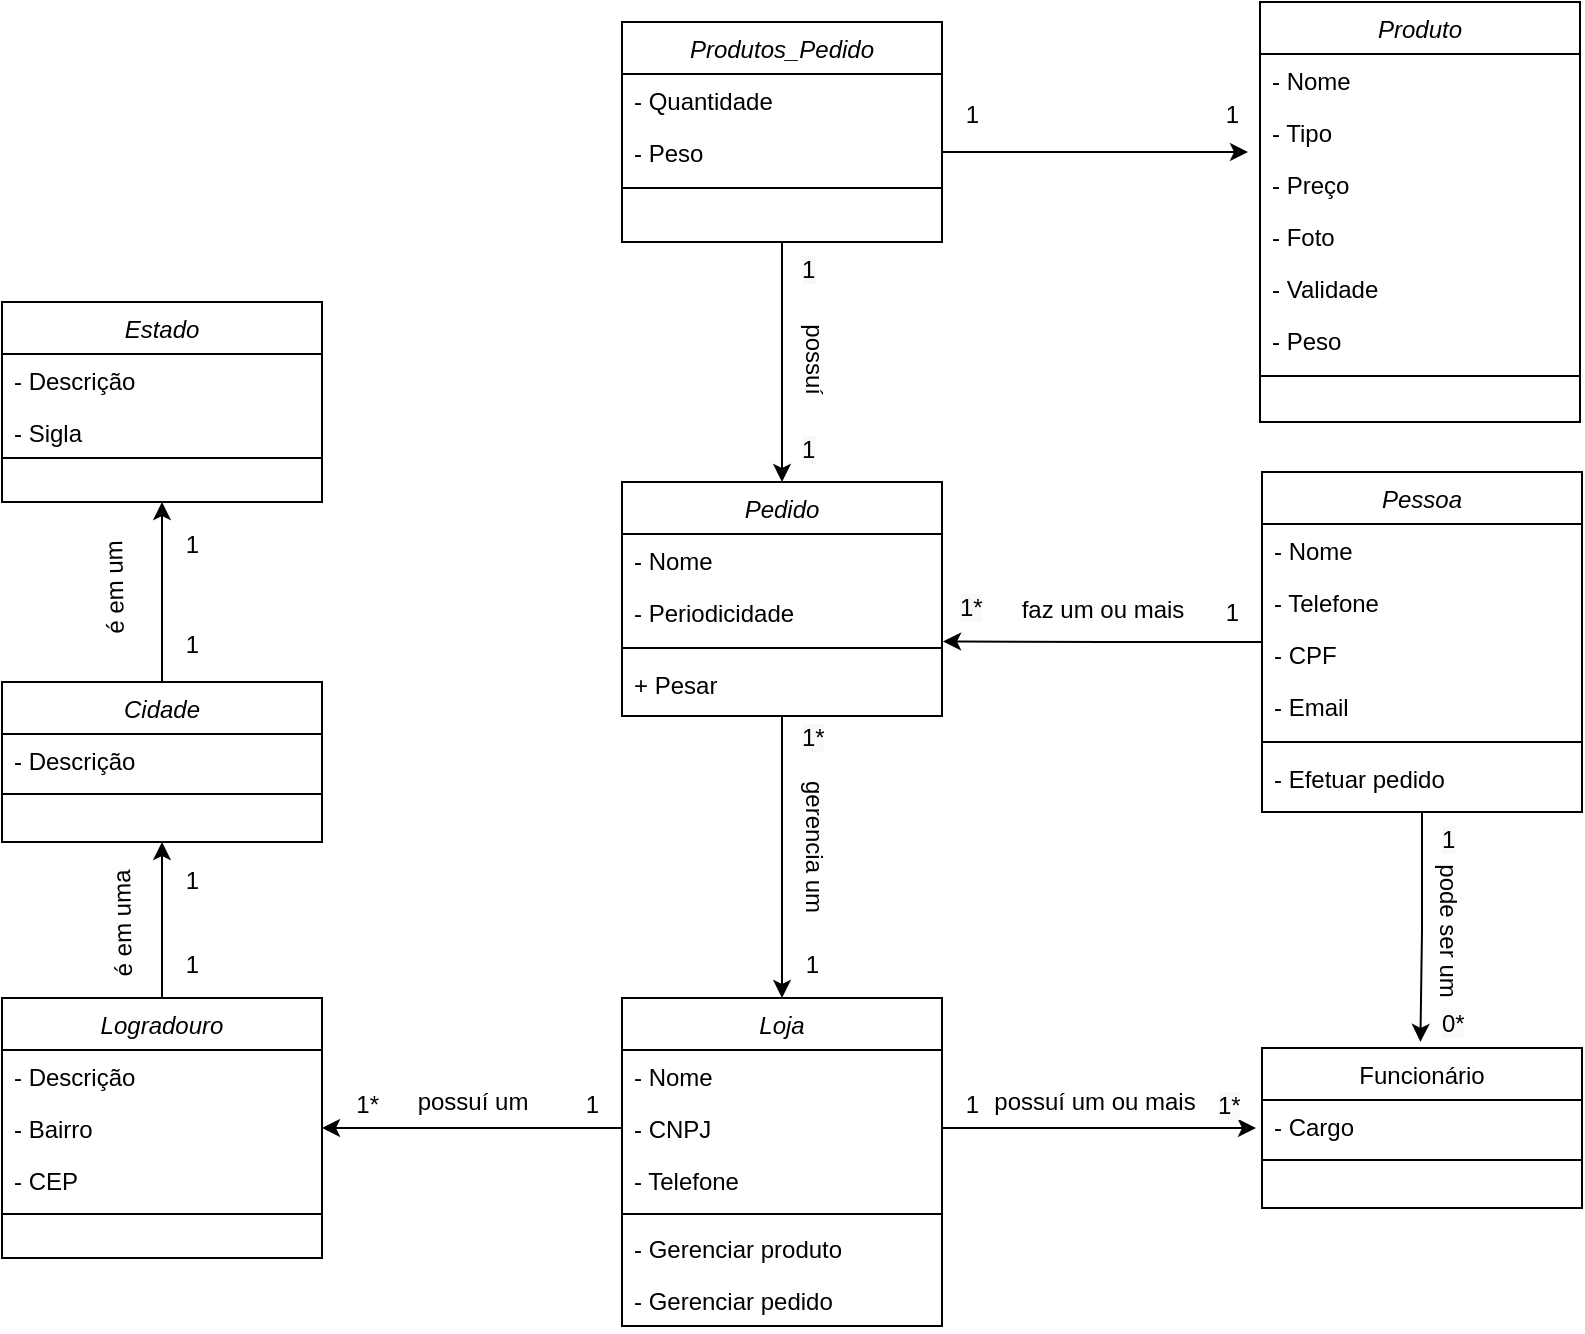 <mxfile version="17.4.6" type="device"><diagram id="C5RBs43oDa-KdzZeNtuy" name="Page-1"><mxGraphModel dx="1422" dy="823" grid="0" gridSize="10" guides="0" tooltips="0" connect="1" arrows="1" fold="1" page="1" pageScale="1" pageWidth="827" pageHeight="1169" math="0" shadow="0"><root><mxCell id="WIyWlLk6GJQsqaUBKTNV-0"/><mxCell id="WIyWlLk6GJQsqaUBKTNV-1" parent="WIyWlLk6GJQsqaUBKTNV-0"/><mxCell id="6DlUL70bfJzfM7TMTN5j-74" style="edgeStyle=orthogonalEdgeStyle;rounded=0;orthogonalLoop=1;jettySize=auto;html=1;entryX=0.495;entryY=-0.038;entryDx=0;entryDy=0;entryPerimeter=0;" edge="1" parent="WIyWlLk6GJQsqaUBKTNV-1" source="zkfFHV4jXpPFQw0GAbJ--0" target="zkfFHV4jXpPFQw0GAbJ--6"><mxGeometry relative="1" as="geometry"/></mxCell><mxCell id="6DlUL70bfJzfM7TMTN5j-107" style="edgeStyle=orthogonalEdgeStyle;rounded=0;orthogonalLoop=1;jettySize=auto;html=1;" edge="1" parent="WIyWlLk6GJQsqaUBKTNV-1" source="zkfFHV4jXpPFQw0GAbJ--0"><mxGeometry relative="1" as="geometry"><mxPoint x="490.529" y="339.724" as="targetPoint"/></mxGeometry></mxCell><mxCell id="zkfFHV4jXpPFQw0GAbJ--0" value="Pessoa" style="swimlane;fontStyle=2;align=center;verticalAlign=top;childLayout=stackLayout;horizontal=1;startSize=26;horizontalStack=0;resizeParent=1;resizeLast=0;collapsible=1;marginBottom=0;rounded=0;shadow=0;strokeWidth=1;" parent="WIyWlLk6GJQsqaUBKTNV-1" vertex="1"><mxGeometry x="650" y="255" width="160" height="170" as="geometry"><mxRectangle x="230" y="140" width="160" height="26" as="alternateBounds"/></mxGeometry></mxCell><mxCell id="zkfFHV4jXpPFQw0GAbJ--1" value="- Nome" style="text;align=left;verticalAlign=top;spacingLeft=4;spacingRight=4;overflow=hidden;rotatable=0;points=[[0,0.5],[1,0.5]];portConstraint=eastwest;" parent="zkfFHV4jXpPFQw0GAbJ--0" vertex="1"><mxGeometry y="26" width="160" height="26" as="geometry"/></mxCell><mxCell id="zkfFHV4jXpPFQw0GAbJ--2" value="- Telefone" style="text;align=left;verticalAlign=top;spacingLeft=4;spacingRight=4;overflow=hidden;rotatable=0;points=[[0,0.5],[1,0.5]];portConstraint=eastwest;rounded=0;shadow=0;html=0;" parent="zkfFHV4jXpPFQw0GAbJ--0" vertex="1"><mxGeometry y="52" width="160" height="26" as="geometry"/></mxCell><mxCell id="zkfFHV4jXpPFQw0GAbJ--3" value="- CPF" style="text;align=left;verticalAlign=top;spacingLeft=4;spacingRight=4;overflow=hidden;rotatable=0;points=[[0,0.5],[1,0.5]];portConstraint=eastwest;rounded=0;shadow=0;html=0;" parent="zkfFHV4jXpPFQw0GAbJ--0" vertex="1"><mxGeometry y="78" width="160" height="26" as="geometry"/></mxCell><mxCell id="6DlUL70bfJzfM7TMTN5j-56" value="- Email" style="text;align=left;verticalAlign=top;spacingLeft=4;spacingRight=4;overflow=hidden;rotatable=0;points=[[0,0.5],[1,0.5]];portConstraint=eastwest;rounded=0;shadow=0;html=0;" vertex="1" parent="zkfFHV4jXpPFQw0GAbJ--0"><mxGeometry y="104" width="160" height="26" as="geometry"/></mxCell><mxCell id="zkfFHV4jXpPFQw0GAbJ--4" value="" style="line;html=1;strokeWidth=1;align=left;verticalAlign=middle;spacingTop=-1;spacingLeft=3;spacingRight=3;rotatable=0;labelPosition=right;points=[];portConstraint=eastwest;" parent="zkfFHV4jXpPFQw0GAbJ--0" vertex="1"><mxGeometry y="130" width="160" height="10" as="geometry"/></mxCell><mxCell id="6DlUL70bfJzfM7TMTN5j-122" value="- Efetuar pedido" style="text;align=left;verticalAlign=top;spacingLeft=4;spacingRight=4;overflow=hidden;rotatable=0;points=[[0,0.5],[1,0.5]];portConstraint=eastwest;rounded=0;shadow=0;html=0;" vertex="1" parent="zkfFHV4jXpPFQw0GAbJ--0"><mxGeometry y="140" width="160" height="30" as="geometry"/></mxCell><mxCell id="zkfFHV4jXpPFQw0GAbJ--6" value="Funcionário" style="swimlane;fontStyle=0;align=center;verticalAlign=top;childLayout=stackLayout;horizontal=1;startSize=26;horizontalStack=0;resizeParent=1;resizeLast=0;collapsible=1;marginBottom=0;rounded=0;shadow=0;strokeWidth=1;" parent="WIyWlLk6GJQsqaUBKTNV-1" vertex="1"><mxGeometry x="650" y="543" width="160" height="80" as="geometry"><mxRectangle x="130" y="380" width="160" height="26" as="alternateBounds"/></mxGeometry></mxCell><mxCell id="zkfFHV4jXpPFQw0GAbJ--7" value="- Cargo" style="text;align=left;verticalAlign=top;spacingLeft=4;spacingRight=4;overflow=hidden;rotatable=0;points=[[0,0.5],[1,0.5]];portConstraint=eastwest;" parent="zkfFHV4jXpPFQw0GAbJ--6" vertex="1"><mxGeometry y="26" width="160" height="26" as="geometry"/></mxCell><mxCell id="zkfFHV4jXpPFQw0GAbJ--9" value="" style="line;html=1;strokeWidth=1;align=left;verticalAlign=middle;spacingTop=-1;spacingLeft=3;spacingRight=3;rotatable=0;labelPosition=right;points=[];portConstraint=eastwest;" parent="zkfFHV4jXpPFQw0GAbJ--6" vertex="1"><mxGeometry y="52" width="160" height="8" as="geometry"/></mxCell><mxCell id="6DlUL70bfJzfM7TMTN5j-0" value="Estado" style="swimlane;fontStyle=2;align=center;verticalAlign=top;childLayout=stackLayout;horizontal=1;startSize=26;horizontalStack=0;resizeParent=1;resizeLast=0;collapsible=1;marginBottom=0;rounded=0;shadow=0;strokeWidth=1;" vertex="1" parent="WIyWlLk6GJQsqaUBKTNV-1"><mxGeometry x="20" y="170" width="160" height="100" as="geometry"><mxRectangle x="230" y="140" width="160" height="26" as="alternateBounds"/></mxGeometry></mxCell><mxCell id="6DlUL70bfJzfM7TMTN5j-2" value="- Descrição" style="text;align=left;verticalAlign=top;spacingLeft=4;spacingRight=4;overflow=hidden;rotatable=0;points=[[0,0.5],[1,0.5]];portConstraint=eastwest;rounded=0;shadow=0;html=0;" vertex="1" parent="6DlUL70bfJzfM7TMTN5j-0"><mxGeometry y="26" width="160" height="26" as="geometry"/></mxCell><mxCell id="6DlUL70bfJzfM7TMTN5j-3" value="- Sigla" style="text;align=left;verticalAlign=top;spacingLeft=4;spacingRight=4;overflow=hidden;rotatable=0;points=[[0,0.5],[1,0.5]];portConstraint=eastwest;rounded=0;shadow=0;html=0;" vertex="1" parent="6DlUL70bfJzfM7TMTN5j-0"><mxGeometry y="52" width="160" height="18" as="geometry"/></mxCell><mxCell id="6DlUL70bfJzfM7TMTN5j-4" value="" style="line;html=1;strokeWidth=1;align=left;verticalAlign=middle;spacingTop=-1;spacingLeft=3;spacingRight=3;rotatable=0;labelPosition=right;points=[];portConstraint=eastwest;" vertex="1" parent="6DlUL70bfJzfM7TMTN5j-0"><mxGeometry y="70" width="160" height="16" as="geometry"/></mxCell><mxCell id="6DlUL70bfJzfM7TMTN5j-30" style="edgeStyle=orthogonalEdgeStyle;rounded=0;orthogonalLoop=1;jettySize=auto;html=1;entryX=0.5;entryY=1;entryDx=0;entryDy=0;" edge="1" parent="WIyWlLk6GJQsqaUBKTNV-1" source="6DlUL70bfJzfM7TMTN5j-6" target="6DlUL70bfJzfM7TMTN5j-0"><mxGeometry relative="1" as="geometry"/></mxCell><mxCell id="6DlUL70bfJzfM7TMTN5j-6" value="Cidade" style="swimlane;fontStyle=2;align=center;verticalAlign=top;childLayout=stackLayout;horizontal=1;startSize=26;horizontalStack=0;resizeParent=1;resizeLast=0;collapsible=1;marginBottom=0;rounded=0;shadow=0;strokeWidth=1;" vertex="1" parent="WIyWlLk6GJQsqaUBKTNV-1"><mxGeometry x="20" y="360" width="160" height="80" as="geometry"><mxRectangle x="230" y="140" width="160" height="26" as="alternateBounds"/></mxGeometry></mxCell><mxCell id="6DlUL70bfJzfM7TMTN5j-7" value="- Descrição" style="text;align=left;verticalAlign=top;spacingLeft=4;spacingRight=4;overflow=hidden;rotatable=0;points=[[0,0.5],[1,0.5]];portConstraint=eastwest;rounded=0;shadow=0;html=0;" vertex="1" parent="6DlUL70bfJzfM7TMTN5j-6"><mxGeometry y="26" width="160" height="26" as="geometry"/></mxCell><mxCell id="6DlUL70bfJzfM7TMTN5j-9" value="" style="line;html=1;strokeWidth=1;align=left;verticalAlign=middle;spacingTop=-1;spacingLeft=3;spacingRight=3;rotatable=0;labelPosition=right;points=[];portConstraint=eastwest;" vertex="1" parent="6DlUL70bfJzfM7TMTN5j-6"><mxGeometry y="52" width="160" height="8" as="geometry"/></mxCell><mxCell id="6DlUL70bfJzfM7TMTN5j-29" style="edgeStyle=orthogonalEdgeStyle;rounded=0;orthogonalLoop=1;jettySize=auto;html=1;entryX=0.5;entryY=1;entryDx=0;entryDy=0;" edge="1" parent="WIyWlLk6GJQsqaUBKTNV-1" source="6DlUL70bfJzfM7TMTN5j-14" target="6DlUL70bfJzfM7TMTN5j-6"><mxGeometry relative="1" as="geometry"/></mxCell><mxCell id="6DlUL70bfJzfM7TMTN5j-14" value="Logradouro" style="swimlane;fontStyle=2;align=center;verticalAlign=top;childLayout=stackLayout;horizontal=1;startSize=26;horizontalStack=0;resizeParent=1;resizeLast=0;collapsible=1;marginBottom=0;rounded=0;shadow=0;strokeWidth=1;" vertex="1" parent="WIyWlLk6GJQsqaUBKTNV-1"><mxGeometry x="20" y="518" width="160" height="130" as="geometry"><mxRectangle x="230" y="140" width="160" height="26" as="alternateBounds"/></mxGeometry></mxCell><mxCell id="6DlUL70bfJzfM7TMTN5j-15" value="- Descrição" style="text;align=left;verticalAlign=top;spacingLeft=4;spacingRight=4;overflow=hidden;rotatable=0;points=[[0,0.5],[1,0.5]];portConstraint=eastwest;rounded=0;shadow=0;html=0;" vertex="1" parent="6DlUL70bfJzfM7TMTN5j-14"><mxGeometry y="26" width="160" height="26" as="geometry"/></mxCell><mxCell id="6DlUL70bfJzfM7TMTN5j-26" value="- Bairro&#10;" style="text;align=left;verticalAlign=top;spacingLeft=4;spacingRight=4;overflow=hidden;rotatable=0;points=[[0,0.5],[1,0.5]];portConstraint=eastwest;rounded=0;shadow=0;html=0;" vertex="1" parent="6DlUL70bfJzfM7TMTN5j-14"><mxGeometry y="52" width="160" height="26" as="geometry"/></mxCell><mxCell id="6DlUL70bfJzfM7TMTN5j-27" value="- CEP" style="text;align=left;verticalAlign=top;spacingLeft=4;spacingRight=4;overflow=hidden;rotatable=0;points=[[0,0.5],[1,0.5]];portConstraint=eastwest;rounded=0;shadow=0;html=0;" vertex="1" parent="6DlUL70bfJzfM7TMTN5j-14"><mxGeometry y="78" width="160" height="26" as="geometry"/></mxCell><mxCell id="6DlUL70bfJzfM7TMTN5j-16" value="" style="line;html=1;strokeWidth=1;align=left;verticalAlign=middle;spacingTop=-1;spacingLeft=3;spacingRight=3;rotatable=0;labelPosition=right;points=[];portConstraint=eastwest;" vertex="1" parent="6DlUL70bfJzfM7TMTN5j-14"><mxGeometry y="104" width="160" height="8" as="geometry"/></mxCell><mxCell id="6DlUL70bfJzfM7TMTN5j-34" value="1" style="resizable=0;align=right;verticalAlign=bottom;labelBackgroundColor=none;fontSize=12;" connectable="0" vertex="1" parent="WIyWlLk6GJQsqaUBKTNV-1"><mxGeometry x="120" y="468.003" as="geometry"/></mxCell><mxCell id="6DlUL70bfJzfM7TMTN5j-35" value="1" style="resizable=0;align=right;verticalAlign=bottom;labelBackgroundColor=none;fontSize=12;" connectable="0" vertex="1" parent="WIyWlLk6GJQsqaUBKTNV-1"><mxGeometry x="120" y="510.003" as="geometry"/></mxCell><mxCell id="6DlUL70bfJzfM7TMTN5j-37" value="1" style="resizable=0;align=right;verticalAlign=bottom;labelBackgroundColor=none;fontSize=12;" connectable="0" vertex="1" parent="WIyWlLk6GJQsqaUBKTNV-1"><mxGeometry x="120" y="300.003" as="geometry"/></mxCell><mxCell id="6DlUL70bfJzfM7TMTN5j-38" value="1" style="resizable=0;align=right;verticalAlign=bottom;labelBackgroundColor=none;fontSize=12;" connectable="0" vertex="1" parent="WIyWlLk6GJQsqaUBKTNV-1"><mxGeometry x="120" y="350.003" as="geometry"/></mxCell><mxCell id="6DlUL70bfJzfM7TMTN5j-39" value="é em uma" style="text;html=1;resizable=0;points=[];;align=center;verticalAlign=middle;labelBackgroundColor=none;rounded=0;shadow=0;strokeWidth=1;fontSize=12;rotation=-91;" vertex="1" connectable="0" parent="WIyWlLk6GJQsqaUBKTNV-1"><mxGeometry x="80" y="481.003" as="geometry"/></mxCell><mxCell id="6DlUL70bfJzfM7TMTN5j-40" value="é em um" style="text;html=1;resizable=0;points=[];;align=center;verticalAlign=middle;labelBackgroundColor=none;rounded=0;shadow=0;strokeWidth=1;fontSize=12;rotation=-91;" vertex="1" connectable="0" parent="WIyWlLk6GJQsqaUBKTNV-1"><mxGeometry x="70" y="290.003" as="geometry"><mxPoint x="-23.101" y="5.598" as="offset"/></mxGeometry></mxCell><mxCell id="6DlUL70bfJzfM7TMTN5j-42" value="Loja" style="swimlane;fontStyle=2;align=center;verticalAlign=top;childLayout=stackLayout;horizontal=1;startSize=26;horizontalStack=0;resizeParent=1;resizeLast=0;collapsible=1;marginBottom=0;rounded=0;shadow=0;strokeWidth=1;" vertex="1" parent="WIyWlLk6GJQsqaUBKTNV-1"><mxGeometry x="330" y="518" width="160" height="164" as="geometry"><mxRectangle x="230" y="140" width="160" height="26" as="alternateBounds"/></mxGeometry></mxCell><mxCell id="6DlUL70bfJzfM7TMTN5j-43" value="- Nome" style="text;align=left;verticalAlign=top;spacingLeft=4;spacingRight=4;overflow=hidden;rotatable=0;points=[[0,0.5],[1,0.5]];portConstraint=eastwest;rounded=0;shadow=0;html=0;" vertex="1" parent="6DlUL70bfJzfM7TMTN5j-42"><mxGeometry y="26" width="160" height="26" as="geometry"/></mxCell><mxCell id="6DlUL70bfJzfM7TMTN5j-44" value="- CNPJ" style="text;align=left;verticalAlign=top;spacingLeft=4;spacingRight=4;overflow=hidden;rotatable=0;points=[[0,0.5],[1,0.5]];portConstraint=eastwest;rounded=0;shadow=0;html=0;" vertex="1" parent="6DlUL70bfJzfM7TMTN5j-42"><mxGeometry y="52" width="160" height="26" as="geometry"/></mxCell><mxCell id="6DlUL70bfJzfM7TMTN5j-45" value="- Telefone" style="text;align=left;verticalAlign=top;spacingLeft=4;spacingRight=4;overflow=hidden;rotatable=0;points=[[0,0.5],[1,0.5]];portConstraint=eastwest;rounded=0;shadow=0;html=0;" vertex="1" parent="6DlUL70bfJzfM7TMTN5j-42"><mxGeometry y="78" width="160" height="26" as="geometry"/></mxCell><mxCell id="6DlUL70bfJzfM7TMTN5j-46" value="" style="line;html=1;strokeWidth=1;align=left;verticalAlign=middle;spacingTop=-1;spacingLeft=3;spacingRight=3;rotatable=0;labelPosition=right;points=[];portConstraint=eastwest;" vertex="1" parent="6DlUL70bfJzfM7TMTN5j-42"><mxGeometry y="104" width="160" height="8" as="geometry"/></mxCell><mxCell id="6DlUL70bfJzfM7TMTN5j-124" value="- Gerenciar produto" style="text;align=left;verticalAlign=top;spacingLeft=4;spacingRight=4;overflow=hidden;rotatable=0;points=[[0,0.5],[1,0.5]];portConstraint=eastwest;rounded=0;shadow=0;html=0;" vertex="1" parent="6DlUL70bfJzfM7TMTN5j-42"><mxGeometry y="112" width="160" height="26" as="geometry"/></mxCell><mxCell id="6DlUL70bfJzfM7TMTN5j-125" value="- Gerenciar pedido " style="text;align=left;verticalAlign=top;spacingLeft=4;spacingRight=4;overflow=hidden;rotatable=0;points=[[0,0.5],[1,0.5]];portConstraint=eastwest;rounded=0;shadow=0;html=0;" vertex="1" parent="6DlUL70bfJzfM7TMTN5j-42"><mxGeometry y="138" width="160" height="26" as="geometry"/></mxCell><mxCell id="6DlUL70bfJzfM7TMTN5j-47" value="1*" style="resizable=0;align=right;verticalAlign=bottom;labelBackgroundColor=none;fontSize=12;" connectable="0" vertex="1" parent="WIyWlLk6GJQsqaUBKTNV-1"><mxGeometry x="210" y="580.003" as="geometry"/></mxCell><mxCell id="6DlUL70bfJzfM7TMTN5j-50" style="edgeStyle=orthogonalEdgeStyle;rounded=0;orthogonalLoop=1;jettySize=auto;html=1;entryX=1;entryY=0.5;entryDx=0;entryDy=0;" edge="1" parent="WIyWlLk6GJQsqaUBKTNV-1" source="6DlUL70bfJzfM7TMTN5j-44" target="6DlUL70bfJzfM7TMTN5j-26"><mxGeometry relative="1" as="geometry"/></mxCell><mxCell id="6DlUL70bfJzfM7TMTN5j-51" value="1" style="resizable=0;align=right;verticalAlign=bottom;labelBackgroundColor=none;fontSize=12;" connectable="0" vertex="1" parent="WIyWlLk6GJQsqaUBKTNV-1"><mxGeometry x="320" y="580.003" as="geometry"/></mxCell><mxCell id="6DlUL70bfJzfM7TMTN5j-52" value="possuí um" style="text;html=1;align=center;verticalAlign=middle;resizable=0;points=[];autosize=1;strokeColor=none;fillColor=none;" vertex="1" parent="WIyWlLk6GJQsqaUBKTNV-1"><mxGeometry x="220" y="560" width="70" height="20" as="geometry"/></mxCell><mxCell id="6DlUL70bfJzfM7TMTN5j-65" style="edgeStyle=orthogonalEdgeStyle;rounded=0;orthogonalLoop=1;jettySize=auto;html=1;" edge="1" parent="WIyWlLk6GJQsqaUBKTNV-1" source="6DlUL70bfJzfM7TMTN5j-44"><mxGeometry relative="1" as="geometry"><mxPoint x="647" y="583" as="targetPoint"/></mxGeometry></mxCell><mxCell id="6DlUL70bfJzfM7TMTN5j-67" value="1" style="resizable=0;align=right;verticalAlign=bottom;labelBackgroundColor=none;fontSize=12;" connectable="0" vertex="1" parent="WIyWlLk6GJQsqaUBKTNV-1"><mxGeometry x="510" y="580.003" as="geometry"/></mxCell><mxCell id="6DlUL70bfJzfM7TMTN5j-69" value="&lt;span style=&quot;color: rgb(0, 0, 0); font-family: helvetica; font-size: 12px; font-style: normal; font-weight: 400; letter-spacing: normal; text-align: right; text-indent: 0px; text-transform: none; word-spacing: 0px; background-color: rgb(248, 249, 250); display: inline; float: none;&quot;&gt;1*&lt;/span&gt;" style="text;whiteSpace=wrap;html=1;" vertex="1" parent="WIyWlLk6GJQsqaUBKTNV-1"><mxGeometry x="626" y="558" width="40" height="30" as="geometry"/></mxCell><mxCell id="6DlUL70bfJzfM7TMTN5j-70" value="possuí um ou mais" style="text;html=1;align=center;verticalAlign=middle;resizable=0;points=[];autosize=1;strokeColor=none;fillColor=none;" vertex="1" parent="WIyWlLk6GJQsqaUBKTNV-1"><mxGeometry x="506" y="560" width="120" height="20" as="geometry"/></mxCell><mxCell id="6DlUL70bfJzfM7TMTN5j-75" value="&lt;span style=&quot;color: rgb(0 , 0 , 0) ; font-family: &amp;#34;helvetica&amp;#34; ; font-size: 12px ; font-style: normal ; font-weight: 400 ; letter-spacing: normal ; text-align: right ; text-indent: 0px ; text-transform: none ; word-spacing: 0px ; background-color: rgb(248 , 249 , 250) ; display: inline ; float: none&quot;&gt;0*&lt;/span&gt;" style="text;whiteSpace=wrap;html=1;" vertex="1" parent="WIyWlLk6GJQsqaUBKTNV-1"><mxGeometry x="738" y="517" width="40" height="30" as="geometry"/></mxCell><mxCell id="6DlUL70bfJzfM7TMTN5j-77" value="&lt;span style=&quot;color: rgb(0, 0, 0); font-family: helvetica; font-size: 12px; font-style: normal; font-weight: 400; letter-spacing: normal; text-align: right; text-indent: 0px; text-transform: none; word-spacing: 0px; background-color: rgb(248, 249, 250); display: inline; float: none;&quot;&gt;1&lt;/span&gt;" style="text;whiteSpace=wrap;html=1;" vertex="1" parent="WIyWlLk6GJQsqaUBKTNV-1"><mxGeometry x="738" y="425" width="30" height="30" as="geometry"/></mxCell><mxCell id="6DlUL70bfJzfM7TMTN5j-78" value="pode ser um" style="text;html=1;align=center;verticalAlign=middle;resizable=0;points=[];autosize=1;strokeColor=none;fillColor=none;rotation=90;" vertex="1" parent="WIyWlLk6GJQsqaUBKTNV-1"><mxGeometry x="703" y="474" width="80" height="20" as="geometry"/></mxCell><mxCell id="6DlUL70bfJzfM7TMTN5j-79" value="Produto" style="swimlane;fontStyle=2;align=center;verticalAlign=top;childLayout=stackLayout;horizontal=1;startSize=26;horizontalStack=0;resizeParent=1;resizeLast=0;collapsible=1;marginBottom=0;rounded=0;shadow=0;strokeWidth=1;" vertex="1" parent="WIyWlLk6GJQsqaUBKTNV-1"><mxGeometry x="649" y="20" width="160" height="210" as="geometry"><mxRectangle x="230" y="140" width="160" height="26" as="alternateBounds"/></mxGeometry></mxCell><mxCell id="6DlUL70bfJzfM7TMTN5j-80" value="- Nome" style="text;align=left;verticalAlign=top;spacingLeft=4;spacingRight=4;overflow=hidden;rotatable=0;points=[[0,0.5],[1,0.5]];portConstraint=eastwest;" vertex="1" parent="6DlUL70bfJzfM7TMTN5j-79"><mxGeometry y="26" width="160" height="26" as="geometry"/></mxCell><mxCell id="6DlUL70bfJzfM7TMTN5j-81" value="- Tipo" style="text;align=left;verticalAlign=top;spacingLeft=4;spacingRight=4;overflow=hidden;rotatable=0;points=[[0,0.5],[1,0.5]];portConstraint=eastwest;rounded=0;shadow=0;html=0;" vertex="1" parent="6DlUL70bfJzfM7TMTN5j-79"><mxGeometry y="52" width="160" height="26" as="geometry"/></mxCell><mxCell id="6DlUL70bfJzfM7TMTN5j-82" value="- Preço" style="text;align=left;verticalAlign=top;spacingLeft=4;spacingRight=4;overflow=hidden;rotatable=0;points=[[0,0.5],[1,0.5]];portConstraint=eastwest;rounded=0;shadow=0;html=0;" vertex="1" parent="6DlUL70bfJzfM7TMTN5j-79"><mxGeometry y="78" width="160" height="26" as="geometry"/></mxCell><mxCell id="6DlUL70bfJzfM7TMTN5j-83" value="- Foto" style="text;align=left;verticalAlign=top;spacingLeft=4;spacingRight=4;overflow=hidden;rotatable=0;points=[[0,0.5],[1,0.5]];portConstraint=eastwest;rounded=0;shadow=0;html=0;" vertex="1" parent="6DlUL70bfJzfM7TMTN5j-79"><mxGeometry y="104" width="160" height="26" as="geometry"/></mxCell><mxCell id="6DlUL70bfJzfM7TMTN5j-85" value="- Validade" style="text;align=left;verticalAlign=top;spacingLeft=4;spacingRight=4;overflow=hidden;rotatable=0;points=[[0,0.5],[1,0.5]];portConstraint=eastwest;rounded=0;shadow=0;html=0;" vertex="1" parent="6DlUL70bfJzfM7TMTN5j-79"><mxGeometry y="130" width="160" height="26" as="geometry"/></mxCell><mxCell id="6DlUL70bfJzfM7TMTN5j-86" value="- Peso" style="text;align=left;verticalAlign=top;spacingLeft=4;spacingRight=4;overflow=hidden;rotatable=0;points=[[0,0.5],[1,0.5]];portConstraint=eastwest;rounded=0;shadow=0;html=0;" vertex="1" parent="6DlUL70bfJzfM7TMTN5j-79"><mxGeometry y="156" width="160" height="26" as="geometry"/></mxCell><mxCell id="6DlUL70bfJzfM7TMTN5j-84" value="" style="line;html=1;strokeWidth=1;align=left;verticalAlign=middle;spacingTop=-1;spacingLeft=3;spacingRight=3;rotatable=0;labelPosition=right;points=[];portConstraint=eastwest;" vertex="1" parent="6DlUL70bfJzfM7TMTN5j-79"><mxGeometry y="182" width="160" height="10" as="geometry"/></mxCell><mxCell id="6DlUL70bfJzfM7TMTN5j-103" style="edgeStyle=orthogonalEdgeStyle;rounded=0;orthogonalLoop=1;jettySize=auto;html=1;entryX=0.5;entryY=0;entryDx=0;entryDy=0;" edge="1" parent="WIyWlLk6GJQsqaUBKTNV-1" source="6DlUL70bfJzfM7TMTN5j-87" target="6DlUL70bfJzfM7TMTN5j-42"><mxGeometry relative="1" as="geometry"/></mxCell><mxCell id="6DlUL70bfJzfM7TMTN5j-87" value="Pedido" style="swimlane;fontStyle=2;align=center;verticalAlign=top;childLayout=stackLayout;horizontal=1;startSize=26;horizontalStack=0;resizeParent=1;resizeLast=0;collapsible=1;marginBottom=0;rounded=0;shadow=0;strokeWidth=1;" vertex="1" parent="WIyWlLk6GJQsqaUBKTNV-1"><mxGeometry x="330" y="260" width="160" height="117" as="geometry"><mxRectangle x="230" y="140" width="160" height="26" as="alternateBounds"/></mxGeometry></mxCell><mxCell id="6DlUL70bfJzfM7TMTN5j-88" value="- Nome" style="text;align=left;verticalAlign=top;spacingLeft=4;spacingRight=4;overflow=hidden;rotatable=0;points=[[0,0.5],[1,0.5]];portConstraint=eastwest;" vertex="1" parent="6DlUL70bfJzfM7TMTN5j-87"><mxGeometry y="26" width="160" height="26" as="geometry"/></mxCell><mxCell id="6DlUL70bfJzfM7TMTN5j-89" value="- Periodicidade" style="text;align=left;verticalAlign=top;spacingLeft=4;spacingRight=4;overflow=hidden;rotatable=0;points=[[0,0.5],[1,0.5]];portConstraint=eastwest;rounded=0;shadow=0;html=0;" vertex="1" parent="6DlUL70bfJzfM7TMTN5j-87"><mxGeometry y="52" width="160" height="26" as="geometry"/></mxCell><mxCell id="6DlUL70bfJzfM7TMTN5j-94" value="" style="line;html=1;strokeWidth=1;align=left;verticalAlign=middle;spacingTop=-1;spacingLeft=3;spacingRight=3;rotatable=0;labelPosition=right;points=[];portConstraint=eastwest;" vertex="1" parent="6DlUL70bfJzfM7TMTN5j-87"><mxGeometry y="78" width="160" height="10" as="geometry"/></mxCell><mxCell id="6DlUL70bfJzfM7TMTN5j-126" value="+ Pesar" style="text;align=left;verticalAlign=top;spacingLeft=4;spacingRight=4;overflow=hidden;rotatable=0;points=[[0,0.5],[1,0.5]];portConstraint=eastwest;rounded=0;shadow=0;html=0;" vertex="1" parent="6DlUL70bfJzfM7TMTN5j-87"><mxGeometry y="88" width="160" height="29" as="geometry"/></mxCell><mxCell id="6DlUL70bfJzfM7TMTN5j-112" style="edgeStyle=orthogonalEdgeStyle;rounded=0;orthogonalLoop=1;jettySize=auto;html=1;entryX=0.5;entryY=0;entryDx=0;entryDy=0;" edge="1" parent="WIyWlLk6GJQsqaUBKTNV-1" source="6DlUL70bfJzfM7TMTN5j-95" target="6DlUL70bfJzfM7TMTN5j-87"><mxGeometry relative="1" as="geometry"/></mxCell><mxCell id="6DlUL70bfJzfM7TMTN5j-95" value="Produtos_Pedido" style="swimlane;fontStyle=2;align=center;verticalAlign=top;childLayout=stackLayout;horizontal=1;startSize=26;horizontalStack=0;resizeParent=1;resizeLast=0;collapsible=1;marginBottom=0;rounded=0;shadow=0;strokeWidth=1;" vertex="1" parent="WIyWlLk6GJQsqaUBKTNV-1"><mxGeometry x="330" y="30" width="160" height="110" as="geometry"><mxRectangle x="230" y="140" width="160" height="26" as="alternateBounds"/></mxGeometry></mxCell><mxCell id="6DlUL70bfJzfM7TMTN5j-96" value="- Quantidade" style="text;align=left;verticalAlign=top;spacingLeft=4;spacingRight=4;overflow=hidden;rotatable=0;points=[[0,0.5],[1,0.5]];portConstraint=eastwest;" vertex="1" parent="6DlUL70bfJzfM7TMTN5j-95"><mxGeometry y="26" width="160" height="26" as="geometry"/></mxCell><mxCell id="6DlUL70bfJzfM7TMTN5j-97" value="- Peso" style="text;align=left;verticalAlign=top;spacingLeft=4;spacingRight=4;overflow=hidden;rotatable=0;points=[[0,0.5],[1,0.5]];portConstraint=eastwest;rounded=0;shadow=0;html=0;" vertex="1" parent="6DlUL70bfJzfM7TMTN5j-95"><mxGeometry y="52" width="160" height="26" as="geometry"/></mxCell><mxCell id="6DlUL70bfJzfM7TMTN5j-102" value="" style="line;html=1;strokeWidth=1;align=left;verticalAlign=middle;spacingTop=-1;spacingLeft=3;spacingRight=3;rotatable=0;labelPosition=right;points=[];portConstraint=eastwest;" vertex="1" parent="6DlUL70bfJzfM7TMTN5j-95"><mxGeometry y="78" width="160" height="10" as="geometry"/></mxCell><mxCell id="6DlUL70bfJzfM7TMTN5j-104" value="1" style="resizable=0;align=right;verticalAlign=bottom;labelBackgroundColor=none;fontSize=12;" connectable="0" vertex="1" parent="WIyWlLk6GJQsqaUBKTNV-1"><mxGeometry x="430" y="510.003" as="geometry"/></mxCell><mxCell id="6DlUL70bfJzfM7TMTN5j-105" value="&lt;span style=&quot;color: rgb(0, 0, 0); font-family: helvetica; font-size: 12px; font-style: normal; font-weight: 400; letter-spacing: normal; text-align: right; text-indent: 0px; text-transform: none; word-spacing: 0px; background-color: rgb(248, 249, 250); display: inline; float: none;&quot;&gt;1*&lt;/span&gt;" style="text;whiteSpace=wrap;html=1;" vertex="1" parent="WIyWlLk6GJQsqaUBKTNV-1"><mxGeometry x="418" y="374" width="40" height="30" as="geometry"/></mxCell><mxCell id="6DlUL70bfJzfM7TMTN5j-108" value="&lt;span style=&quot;color: rgb(0, 0, 0); font-family: helvetica; font-size: 12px; font-style: normal; font-weight: 400; letter-spacing: normal; text-align: right; text-indent: 0px; text-transform: none; word-spacing: 0px; background-color: rgb(248, 249, 250); display: inline; float: none;&quot;&gt;1*&lt;/span&gt;" style="text;whiteSpace=wrap;html=1;" vertex="1" parent="WIyWlLk6GJQsqaUBKTNV-1"><mxGeometry x="497" y="309" width="40" height="30" as="geometry"/></mxCell><mxCell id="6DlUL70bfJzfM7TMTN5j-109" value="1" style="resizable=0;align=right;verticalAlign=bottom;labelBackgroundColor=none;fontSize=12;" connectable="0" vertex="1" parent="WIyWlLk6GJQsqaUBKTNV-1"><mxGeometry x="510" y="85.003" as="geometry"/></mxCell><mxCell id="6DlUL70bfJzfM7TMTN5j-110" value="faz um ou mais" style="text;html=1;align=center;verticalAlign=middle;resizable=0;points=[];autosize=1;strokeColor=none;fillColor=none;" vertex="1" parent="WIyWlLk6GJQsqaUBKTNV-1"><mxGeometry x="520" y="314" width="100" height="20" as="geometry"/></mxCell><mxCell id="6DlUL70bfJzfM7TMTN5j-111" value="gerencia um" style="text;html=1;align=center;verticalAlign=middle;resizable=0;points=[];autosize=1;strokeColor=none;fillColor=none;rotation=90;" vertex="1" parent="WIyWlLk6GJQsqaUBKTNV-1"><mxGeometry x="386" y="432" width="80" height="20" as="geometry"/></mxCell><mxCell id="6DlUL70bfJzfM7TMTN5j-113" style="edgeStyle=orthogonalEdgeStyle;rounded=0;orthogonalLoop=1;jettySize=auto;html=1;" edge="1" parent="WIyWlLk6GJQsqaUBKTNV-1" source="6DlUL70bfJzfM7TMTN5j-97"><mxGeometry relative="1" as="geometry"><mxPoint x="643" y="95" as="targetPoint"/></mxGeometry></mxCell><mxCell id="6DlUL70bfJzfM7TMTN5j-115" value="&lt;span style=&quot;color: rgb(0 , 0 , 0) ; font-family: &amp;#34;helvetica&amp;#34; ; font-size: 12px ; font-style: normal ; font-weight: 400 ; letter-spacing: normal ; text-align: right ; text-indent: 0px ; text-transform: none ; word-spacing: 0px ; background-color: rgb(248 , 249 , 250) ; display: inline ; float: none&quot;&gt;1&lt;/span&gt;" style="text;whiteSpace=wrap;html=1;" vertex="1" parent="WIyWlLk6GJQsqaUBKTNV-1"><mxGeometry x="418" y="230" width="40" height="30" as="geometry"/></mxCell><mxCell id="6DlUL70bfJzfM7TMTN5j-116" value="&lt;span style=&quot;color: rgb(0 , 0 , 0) ; font-family: &amp;#34;helvetica&amp;#34; ; font-size: 12px ; font-style: normal ; font-weight: 400 ; letter-spacing: normal ; text-align: right ; text-indent: 0px ; text-transform: none ; word-spacing: 0px ; background-color: rgb(248 , 249 , 250) ; display: inline ; float: none&quot;&gt;1&lt;/span&gt;" style="text;whiteSpace=wrap;html=1;" vertex="1" parent="WIyWlLk6GJQsqaUBKTNV-1"><mxGeometry x="418" y="140" width="40" height="30" as="geometry"/></mxCell><mxCell id="6DlUL70bfJzfM7TMTN5j-117" value="possuí&amp;nbsp;" style="text;html=1;align=center;verticalAlign=middle;resizable=0;points=[];autosize=1;strokeColor=none;fillColor=none;rotation=90;" vertex="1" parent="WIyWlLk6GJQsqaUBKTNV-1"><mxGeometry x="401" y="190" width="50" height="20" as="geometry"/></mxCell><mxCell id="6DlUL70bfJzfM7TMTN5j-120" value="1" style="resizable=0;align=right;verticalAlign=bottom;labelBackgroundColor=none;fontSize=12;" connectable="0" vertex="1" parent="WIyWlLk6GJQsqaUBKTNV-1"><mxGeometry x="640" y="334.003" as="geometry"/></mxCell><mxCell id="6DlUL70bfJzfM7TMTN5j-121" value="1" style="resizable=0;align=right;verticalAlign=bottom;labelBackgroundColor=none;fontSize=12;" connectable="0" vertex="1" parent="WIyWlLk6GJQsqaUBKTNV-1"><mxGeometry x="640" y="85.003" as="geometry"/></mxCell></root></mxGraphModel></diagram></mxfile>